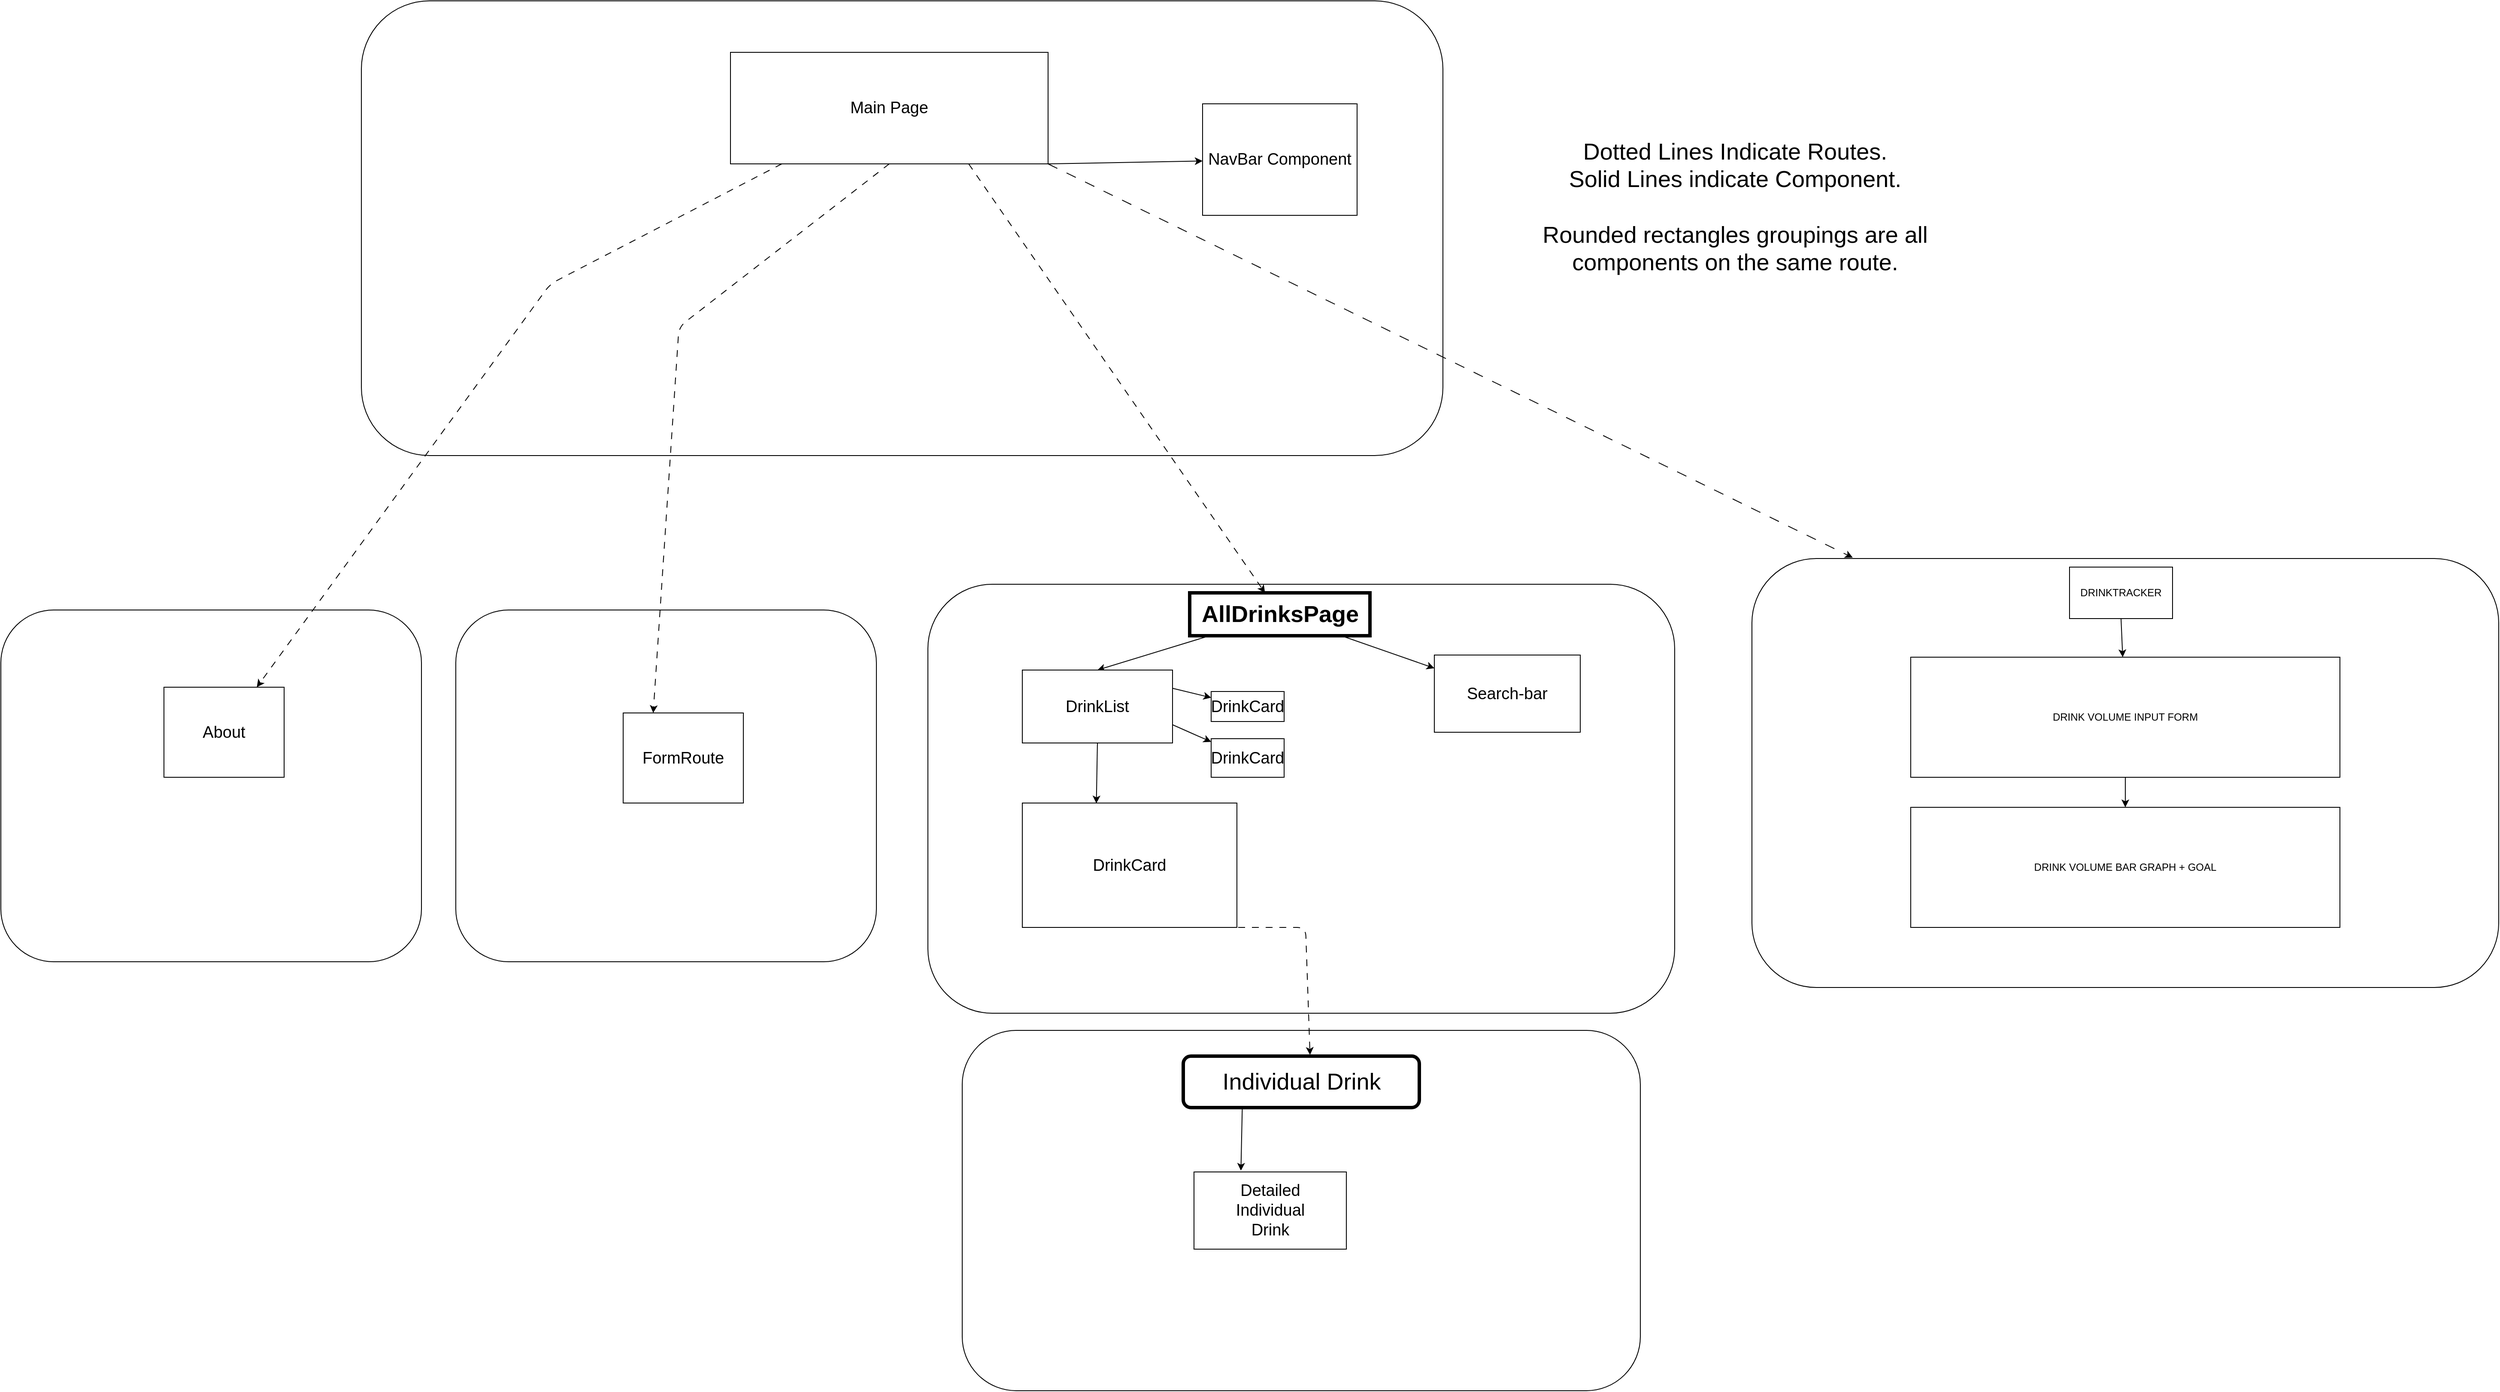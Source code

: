 <mxfile>
    <diagram id="QXUMwPU5-PL0OwosUBug" name="Page-1">
        <mxGraphModel dx="6164" dy="2282" grid="1" gridSize="10" guides="1" tooltips="1" connect="1" arrows="1" fold="1" page="0" pageScale="1" pageWidth="850" pageHeight="1100" math="0" shadow="0">
            <root>
                <mxCell id="0"/>
                <mxCell id="1" parent="0"/>
                <mxCell id="38" value="" style="rounded=1;whiteSpace=wrap;html=1;fontSize=19;" parent="1" vertex="1">
                    <mxGeometry x="480" y="670" width="870" height="500" as="geometry"/>
                </mxCell>
                <mxCell id="37" value="" style="rounded=1;whiteSpace=wrap;html=1;fontSize=19;" parent="1" vertex="1">
                    <mxGeometry x="-600" y="700" width="490" height="410" as="geometry"/>
                </mxCell>
                <mxCell id="36" value="" style="rounded=1;whiteSpace=wrap;html=1;fontSize=19;" parent="1" vertex="1">
                    <mxGeometry x="-180" y="-10" width="1260" height="530" as="geometry"/>
                </mxCell>
                <mxCell id="41" style="edgeStyle=none;html=1;fontSize=27;entryX=0.5;entryY=0;entryDx=0;entryDy=0;" parent="1" source="40" target="42" edge="1">
                    <mxGeometry relative="1" as="geometry"/>
                </mxCell>
                <mxCell id="56" style="edgeStyle=none;html=1;exitX=0.75;exitY=1;exitDx=0;exitDy=0;fontSize=27;dashed=1;dashPattern=8 8;" parent="1" source="2" target="40" edge="1">
                    <mxGeometry relative="1" as="geometry"/>
                </mxCell>
                <mxCell id="71" style="edgeStyle=none;html=1;exitX=1;exitY=1;exitDx=0;exitDy=0;fontSize=27;" parent="1" source="2" target="70" edge="1">
                    <mxGeometry relative="1" as="geometry"/>
                </mxCell>
                <mxCell id="81" style="edgeStyle=none;html=1;exitX=1;exitY=1;exitDx=0;exitDy=0;entryX=0.135;entryY=-0.002;entryDx=0;entryDy=0;entryPerimeter=0;dashed=1;dashPattern=12 12;" edge="1" parent="1" source="2" target="79">
                    <mxGeometry relative="1" as="geometry"/>
                </mxCell>
                <mxCell id="2" value="Main Page" style="whiteSpace=wrap;html=1;fontSize=19;" parent="1" vertex="1">
                    <mxGeometry x="250" y="50" width="370" height="130" as="geometry"/>
                </mxCell>
                <mxCell id="3" value="About" style="whiteSpace=wrap;html=1;fontSize=19;" parent="1" vertex="1">
                    <mxGeometry x="-410" y="790" width="140" height="105" as="geometry"/>
                </mxCell>
                <mxCell id="15" style="edgeStyle=none;html=1;fontSize=19;dashed=1;dashPattern=8 8;" parent="1" source="2" target="3" edge="1">
                    <mxGeometry relative="1" as="geometry">
                        <Array as="points">
                            <mxPoint x="40" y="320"/>
                        </Array>
                    </mxGeometry>
                </mxCell>
                <mxCell id="17" value="DrinkCard" style="whiteSpace=wrap;html=1;fontSize=19;" parent="1" vertex="1">
                    <mxGeometry x="590" y="925" width="250" height="145" as="geometry"/>
                </mxCell>
                <mxCell id="40" value="AllDrinksPage" style="text;html=1;align=center;verticalAlign=middle;resizable=0;points=[];autosize=1;strokeColor=default;fillColor=none;fontSize=27;fontStyle=1;strokeWidth=4;" parent="1" vertex="1">
                    <mxGeometry x="785" y="680" width="210" height="50" as="geometry"/>
                </mxCell>
                <mxCell id="44" style="edgeStyle=none;html=1;exitX=0.5;exitY=1;exitDx=0;exitDy=0;fontSize=27;entryX=0.345;entryY=0.003;entryDx=0;entryDy=0;entryPerimeter=0;" parent="1" source="42" target="17" edge="1">
                    <mxGeometry relative="1" as="geometry"/>
                </mxCell>
                <mxCell id="67" style="edgeStyle=none;html=1;exitX=1;exitY=0.25;exitDx=0;exitDy=0;fontSize=27;" parent="1" source="42" target="65" edge="1">
                    <mxGeometry relative="1" as="geometry"/>
                </mxCell>
                <mxCell id="73" style="edgeStyle=none;html=1;exitX=1;exitY=0.75;exitDx=0;exitDy=0;" parent="1" source="42" target="64" edge="1">
                    <mxGeometry relative="1" as="geometry"/>
                </mxCell>
                <mxCell id="42" value="DrinkList" style="whiteSpace=wrap;html=1;fontSize=19;" parent="1" vertex="1">
                    <mxGeometry x="590" y="770" width="175" height="85" as="geometry"/>
                </mxCell>
                <mxCell id="48" value="Dotted Lines Indicate Routes.&lt;br&gt;Solid Lines indicate Component.&lt;br&gt;&lt;br&gt;Rounded rectangles groupings are all&lt;br&gt;components on the same route." style="text;html=1;align=center;verticalAlign=middle;resizable=0;points=[];autosize=1;strokeColor=none;fillColor=none;fontSize=27;" parent="1" vertex="1">
                    <mxGeometry x="1185" y="140" width="470" height="180" as="geometry"/>
                </mxCell>
                <mxCell id="50" value="" style="rounded=1;whiteSpace=wrap;html=1;fontSize=19;" parent="1" vertex="1">
                    <mxGeometry x="-70" y="700" width="490" height="410" as="geometry"/>
                </mxCell>
                <mxCell id="8" value="FormRoute" style="whiteSpace=wrap;html=1;fontSize=19;" parent="1" vertex="1">
                    <mxGeometry x="125" y="820" width="140" height="105" as="geometry"/>
                </mxCell>
                <mxCell id="57" style="edgeStyle=none;html=1;exitX=0.5;exitY=1;exitDx=0;exitDy=0;entryX=0.25;entryY=0;entryDx=0;entryDy=0;dashed=1;dashPattern=8 8;fontSize=27;" parent="1" source="2" target="8" edge="1">
                    <mxGeometry relative="1" as="geometry">
                        <Array as="points">
                            <mxPoint x="190" y="370"/>
                        </Array>
                    </mxGeometry>
                </mxCell>
                <mxCell id="58" value="" style="rounded=1;whiteSpace=wrap;html=1;fontSize=19;" parent="1" vertex="1">
                    <mxGeometry x="520" y="1190" width="790" height="420" as="geometry"/>
                </mxCell>
                <mxCell id="68" style="edgeStyle=none;html=1;exitX=0.25;exitY=1;exitDx=0;exitDy=0;fontSize=27;entryX=0.308;entryY=-0.016;entryDx=0;entryDy=0;entryPerimeter=0;" parent="1" source="59" target="63" edge="1">
                    <mxGeometry relative="1" as="geometry"/>
                </mxCell>
                <mxCell id="59" value="Individual Drink" style="rounded=1;whiteSpace=wrap;html=1;strokeColor=default;strokeWidth=4;fontSize=27;" parent="1" vertex="1">
                    <mxGeometry x="777.5" y="1220" width="275" height="60" as="geometry"/>
                </mxCell>
                <mxCell id="60" style="edgeStyle=none;html=1;exitX=0.75;exitY=1;exitDx=0;exitDy=0;dashed=1;dashPattern=8 8;fontSize=27;entryX=0.537;entryY=-0.024;entryDx=0;entryDy=0;entryPerimeter=0;" parent="1" source="17" target="59" edge="1">
                    <mxGeometry relative="1" as="geometry">
                        <Array as="points">
                            <mxPoint x="920" y="1070"/>
                        </Array>
                    </mxGeometry>
                </mxCell>
                <mxCell id="63" value="Detailed&lt;br&gt;Individual&lt;br&gt;Drink" style="whiteSpace=wrap;html=1;fontSize=19;" parent="1" vertex="1">
                    <mxGeometry x="790" y="1355" width="177.5" height="90" as="geometry"/>
                </mxCell>
                <mxCell id="64" value="DrinkCard" style="whiteSpace=wrap;html=1;fontSize=19;" parent="1" vertex="1">
                    <mxGeometry x="810" y="850" width="85" height="45" as="geometry"/>
                </mxCell>
                <mxCell id="65" value="DrinkCard" style="whiteSpace=wrap;html=1;fontSize=19;" parent="1" vertex="1">
                    <mxGeometry x="810" y="795" width="85" height="35" as="geometry"/>
                </mxCell>
                <mxCell id="70" value="NavBar Component" style="whiteSpace=wrap;html=1;fontSize=19;" parent="1" vertex="1">
                    <mxGeometry x="800" y="110" width="180" height="130" as="geometry"/>
                </mxCell>
                <mxCell id="72" value="Search-bar" style="whiteSpace=wrap;html=1;fontSize=19;" parent="1" vertex="1">
                    <mxGeometry x="1070" y="752.5" width="170" height="90" as="geometry"/>
                </mxCell>
                <mxCell id="78" value="" style="endArrow=classic;html=1;" parent="1" source="40" target="72" edge="1">
                    <mxGeometry width="50" height="50" relative="1" as="geometry">
                        <mxPoint x="1080" y="740" as="sourcePoint"/>
                        <mxPoint x="1130" y="690" as="targetPoint"/>
                    </mxGeometry>
                </mxCell>
                <mxCell id="79" value="" style="rounded=1;whiteSpace=wrap;html=1;fontSize=19;" vertex="1" parent="1">
                    <mxGeometry x="1440" y="640" width="870" height="500" as="geometry"/>
                </mxCell>
                <mxCell id="88" style="edgeStyle=none;html=1;exitX=0.5;exitY=1;exitDx=0;exitDy=0;" edge="1" parent="1" source="83" target="87">
                    <mxGeometry relative="1" as="geometry"/>
                </mxCell>
                <mxCell id="83" value="DRINK VOLUME INPUT FORM" style="whiteSpace=wrap;html=1;" vertex="1" parent="1">
                    <mxGeometry x="1625" y="755" width="500" height="140" as="geometry"/>
                </mxCell>
                <mxCell id="85" style="edgeStyle=none;html=1;exitX=0.5;exitY=1;exitDx=0;exitDy=0;" edge="1" parent="1" source="84" target="83">
                    <mxGeometry relative="1" as="geometry"/>
                </mxCell>
                <mxCell id="84" value="DRINKTRACKER" style="whiteSpace=wrap;html=1;" vertex="1" parent="1">
                    <mxGeometry x="1810" y="650" width="120" height="60" as="geometry"/>
                </mxCell>
                <mxCell id="87" value="DRINK VOLUME BAR GRAPH + GOAL" style="whiteSpace=wrap;html=1;" vertex="1" parent="1">
                    <mxGeometry x="1625" y="930" width="500" height="140" as="geometry"/>
                </mxCell>
            </root>
        </mxGraphModel>
    </diagram>
</mxfile>